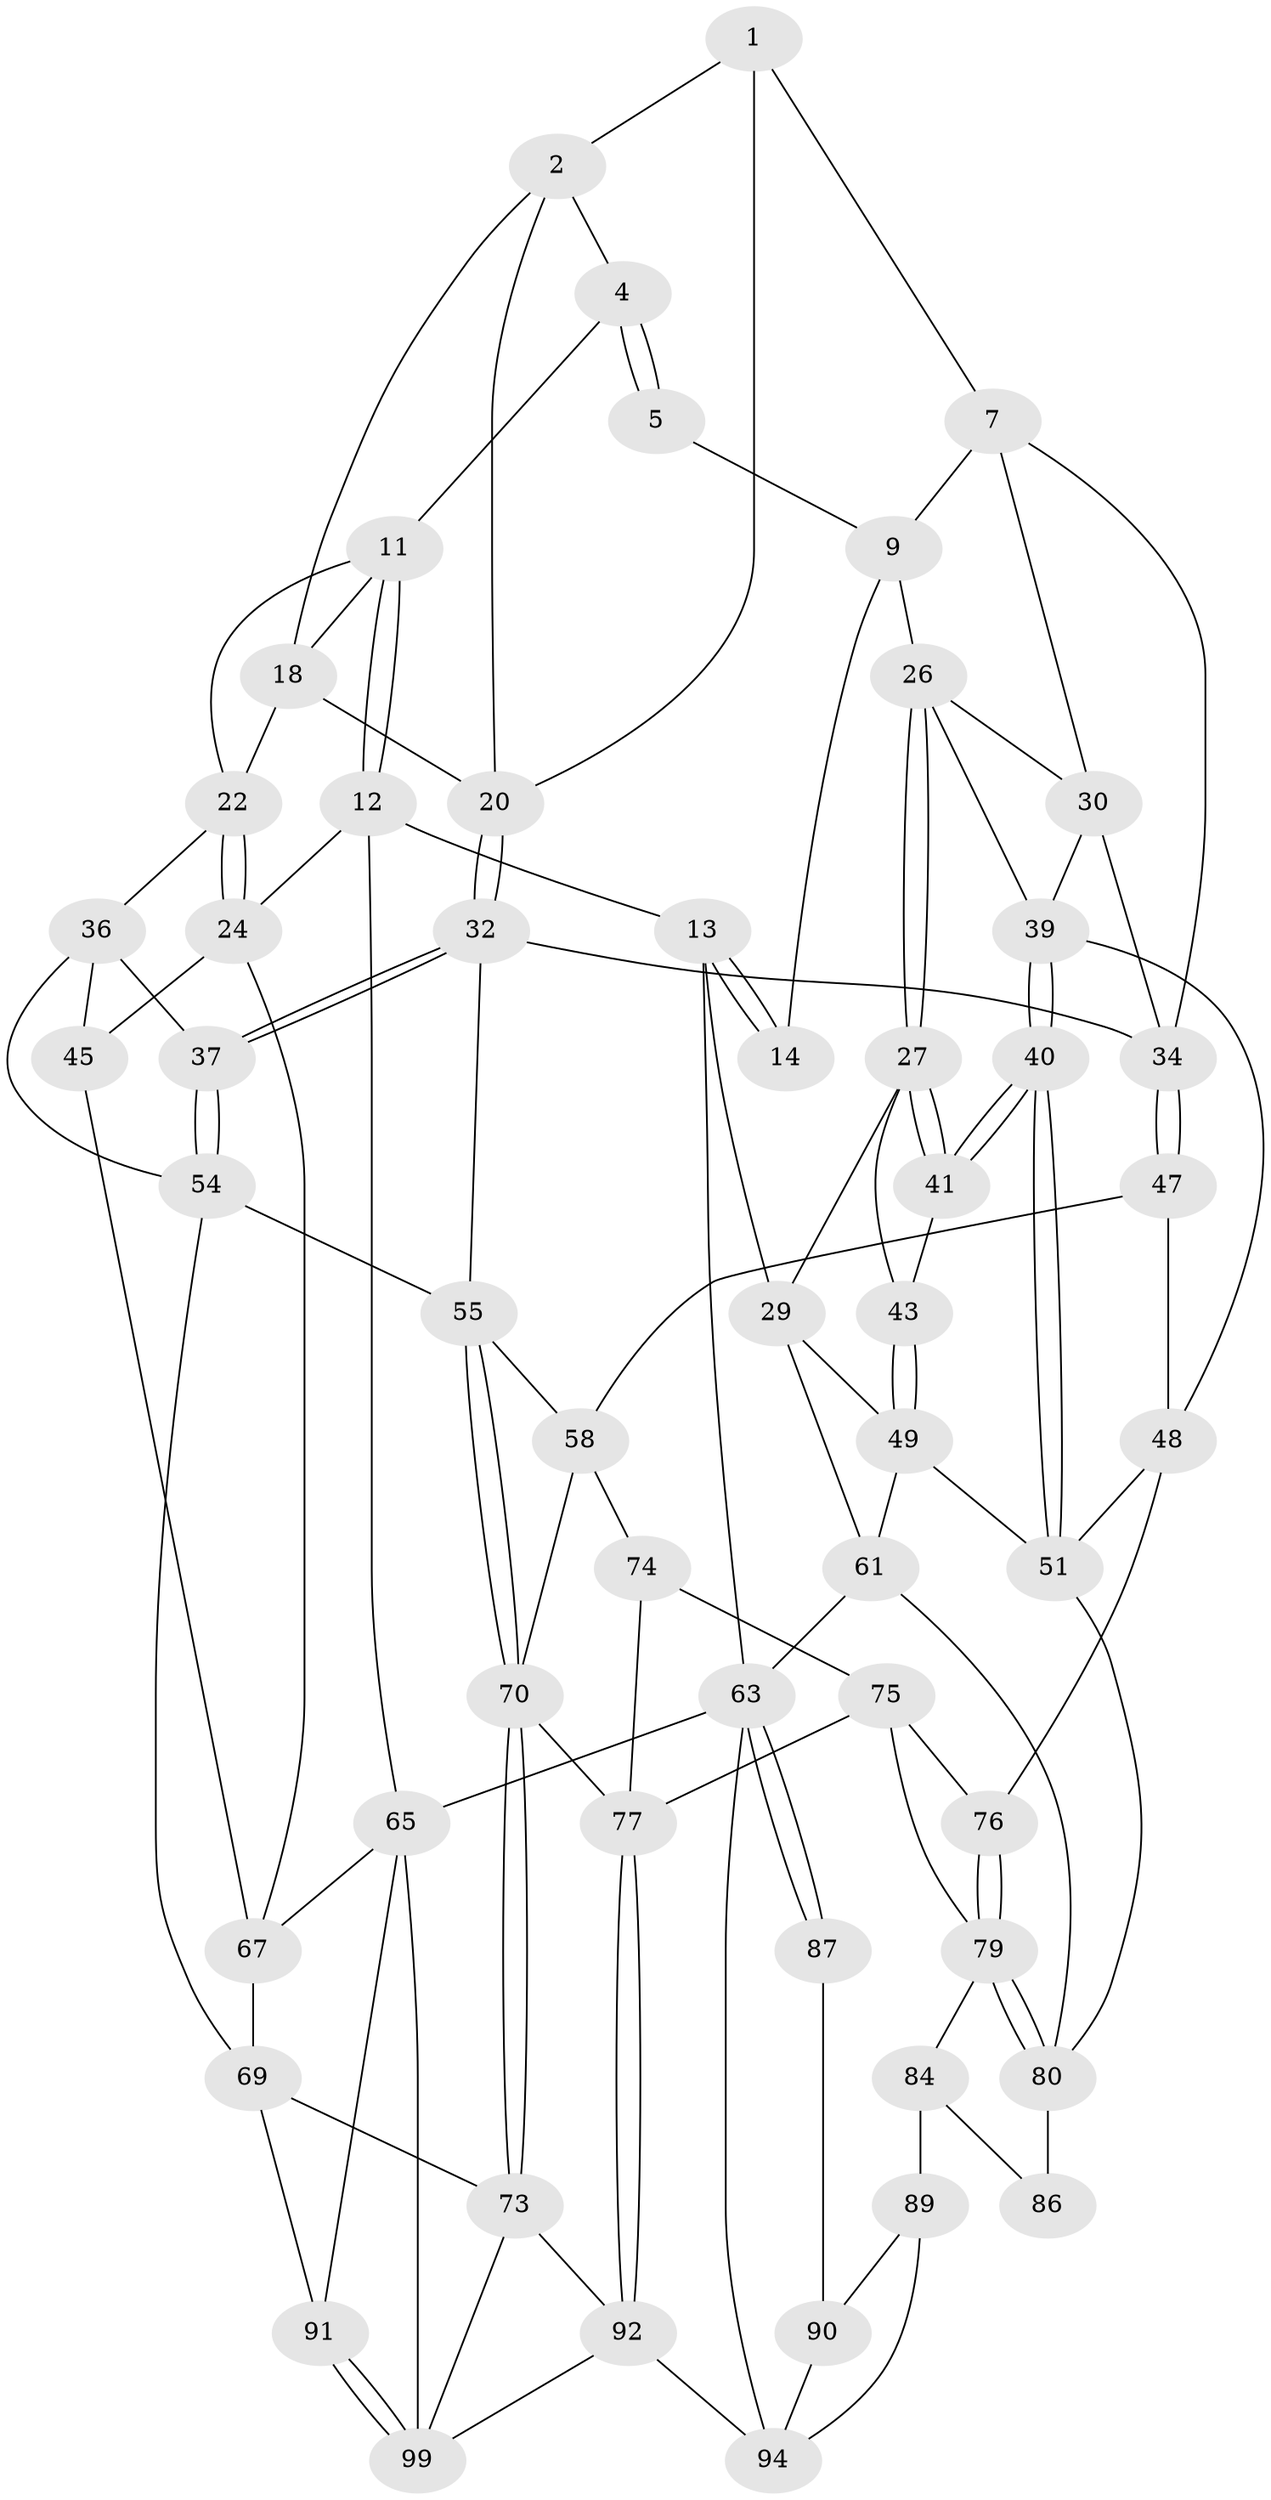 // Generated by graph-tools (version 1.1) at 2025/24/03/03/25 07:24:39]
// undirected, 56 vertices, 123 edges
graph export_dot {
graph [start="1"]
  node [color=gray90,style=filled];
  1 [pos="+0.46027632383851974+0",super="+6"];
  2 [pos="+0.6755294321447569+0.05931543317985719",super="+3"];
  4 [pos="+0.821571897436686+0"];
  5 [pos="+0.35551600900276675+0",super="+10"];
  7 [pos="+0.5161866732089277+0.15623196136576414",super="+8"];
  9 [pos="+0.33971046901037977+0",super="+15"];
  11 [pos="+0.8276674992365051+0",super="+17"];
  12 [pos="+1+0"];
  13 [pos="+0+0",super="+25"];
  14 [pos="+0+0",super="+16"];
  18 [pos="+0.8206739677287018+0.1464964105448848",super="+19"];
  20 [pos="+0.7106713522169956+0.1744188208671781",super="+21"];
  22 [pos="+0.9960034554211306+0.24951364440968254",super="+23"];
  24 [pos="+1+0.2159005255130552",super="+44"];
  26 [pos="+0.19056401122698968+0.21251896530366954",super="+31"];
  27 [pos="+0.15886668943017282+0.23702611865543105",super="+28"];
  29 [pos="+0+0.19437901151266299",super="+50"];
  30 [pos="+0.2987088352336717+0.20443951697719517",super="+38"];
  32 [pos="+0.7208199385961284+0.33358088719770845",super="+33"];
  34 [pos="+0.5604457439655157+0.35175704542717706",super="+35"];
  36 [pos="+0.7794189170305095+0.35070931136572225",super="+46"];
  37 [pos="+0.7465742305179252+0.3483235185363177"];
  39 [pos="+0.32340676496764553+0.3817280048292534",super="+42"];
  40 [pos="+0.2817269763874173+0.4827773341195048"];
  41 [pos="+0.20124636565419307+0.387503737334272"];
  43 [pos="+0.08895833776588188+0.3925672023422202"];
  45 [pos="+0.8953694830491281+0.5182932542743837"];
  47 [pos="+0.5335462395559117+0.5493845815998458"];
  48 [pos="+0.4063962473698435+0.5567163181104358",super="+57"];
  49 [pos="+0.08424708212178493+0.4283343548866889",super="+53"];
  51 [pos="+0.26628091720603303+0.5699099715778897",super="+52"];
  54 [pos="+0.7053066973932852+0.5617136674092632",super="+60"];
  55 [pos="+0.6835836994134589+0.5667652777953384",super="+56"];
  58 [pos="+0.6051741181377632+0.5750703610748198",super="+59"];
  61 [pos="+0+0.570098726417184",super="+62"];
  63 [pos="+0+0.7854417259528251",super="+64"];
  65 [pos="+1+1",super="+66"];
  67 [pos="+1+0.6777792226882932",super="+68"];
  69 [pos="+0.8254458617849733+0.7111309886284355",super="+72"];
  70 [pos="+0.6683853773771892+0.793530970573972",super="+71"];
  73 [pos="+0.683554307611563+0.803811717651884",super="+98"];
  74 [pos="+0.5310934989609493+0.6758793608364163"];
  75 [pos="+0.40159732103696133+0.6912334191338365",super="+81"];
  76 [pos="+0.38225625452074036+0.6817171003550457"];
  77 [pos="+0.5689602651993709+0.7708641404959041",super="+78"];
  79 [pos="+0.3415594306290313+0.8981801553540983",super="+82"];
  80 [pos="+0.20951733889760427+0.6111006289656776",super="+83"];
  84 [pos="+0.31851815205932604+1",super="+85"];
  86 [pos="+0.18962856597416874+0.6456562033107635"];
  87 [pos="+0+0.7919729062839208",super="+88"];
  89 [pos="+0.13314840525428603+0.8177082714750927",super="+95"];
  90 [pos="+0.06678371438632033+0.8198674552845239",super="+96"];
  91 [pos="+0.8647402186929359+0.788062095147359"];
  92 [pos="+0.404987944478817+1",super="+93"];
  94 [pos="+0.3197412177786345+1",super="+97"];
  99 [pos="+0.8380144599207832+1",super="+100"];
  1 -- 2;
  1 -- 7;
  1 -- 20;
  2 -- 18;
  2 -- 4;
  2 -- 20;
  4 -- 5;
  4 -- 5;
  4 -- 11;
  5 -- 9;
  7 -- 9;
  7 -- 30;
  7 -- 34;
  9 -- 26;
  9 -- 14;
  11 -- 12;
  11 -- 12;
  11 -- 18;
  11 -- 22;
  12 -- 13;
  12 -- 24;
  12 -- 65;
  13 -- 14 [weight=2];
  13 -- 14;
  13 -- 63;
  13 -- 29;
  18 -- 20;
  18 -- 22;
  20 -- 32;
  20 -- 32;
  22 -- 24;
  22 -- 24;
  22 -- 36;
  24 -- 67;
  24 -- 45;
  26 -- 27;
  26 -- 27;
  26 -- 30;
  26 -- 39;
  27 -- 41;
  27 -- 41;
  27 -- 43;
  27 -- 29;
  29 -- 49;
  29 -- 61;
  30 -- 34;
  30 -- 39;
  32 -- 37;
  32 -- 37;
  32 -- 34;
  32 -- 55;
  34 -- 47;
  34 -- 47;
  36 -- 37;
  36 -- 45;
  36 -- 54;
  37 -- 54;
  37 -- 54;
  39 -- 40;
  39 -- 40;
  39 -- 48;
  40 -- 41;
  40 -- 41;
  40 -- 51;
  40 -- 51;
  41 -- 43;
  43 -- 49;
  43 -- 49;
  45 -- 67;
  47 -- 48;
  47 -- 58;
  48 -- 51;
  48 -- 76;
  49 -- 51;
  49 -- 61;
  51 -- 80;
  54 -- 55;
  54 -- 69;
  55 -- 70;
  55 -- 70;
  55 -- 58;
  58 -- 70;
  58 -- 74;
  61 -- 80;
  61 -- 63;
  63 -- 87;
  63 -- 87;
  63 -- 65;
  63 -- 94;
  65 -- 99;
  65 -- 67;
  65 -- 91;
  67 -- 69;
  69 -- 73;
  69 -- 91;
  70 -- 73;
  70 -- 73;
  70 -- 77;
  73 -- 99;
  73 -- 92;
  74 -- 75;
  74 -- 77;
  75 -- 76;
  75 -- 79;
  75 -- 77;
  76 -- 79;
  76 -- 79;
  77 -- 92;
  77 -- 92;
  79 -- 80;
  79 -- 80;
  79 -- 84;
  80 -- 86;
  84 -- 89 [weight=2];
  84 -- 86;
  87 -- 90 [weight=2];
  89 -- 90;
  89 -- 94;
  90 -- 94;
  91 -- 99;
  91 -- 99;
  92 -- 94;
  92 -- 99;
}
